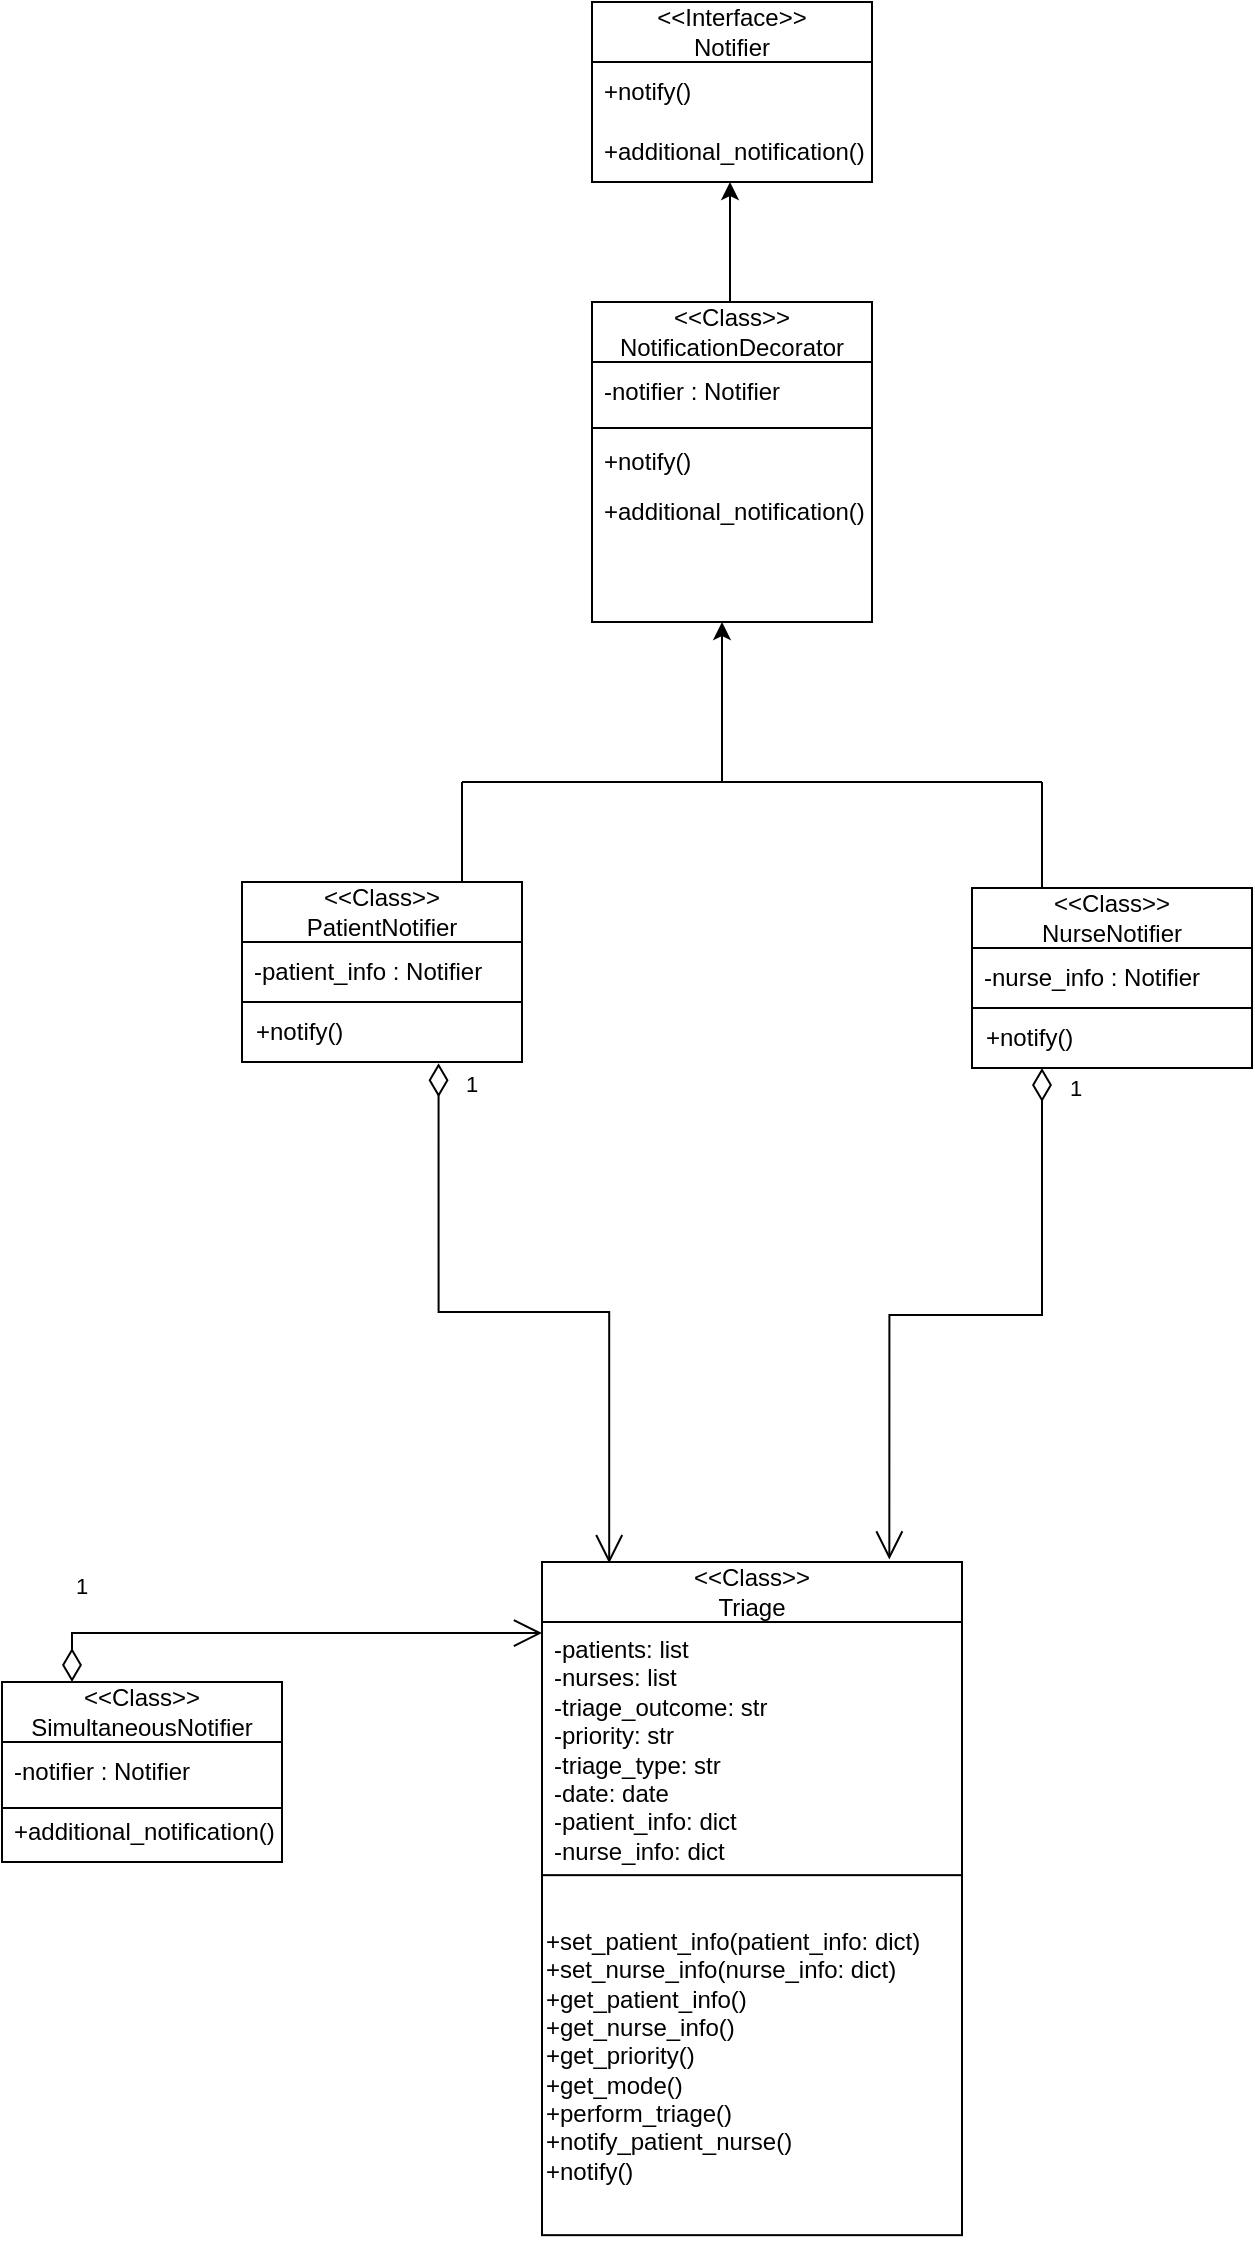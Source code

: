 <mxfile version="24.8.3">
  <diagram name="Page-1" id="J9g2O14Uw9vX5HxH-n-V">
    <mxGraphModel dx="1213" dy="663" grid="1" gridSize="10" guides="1" tooltips="1" connect="1" arrows="1" fold="1" page="1" pageScale="1" pageWidth="850" pageHeight="1100" math="0" shadow="0">
      <root>
        <mxCell id="0" />
        <mxCell id="1" parent="0" />
        <mxCell id="QHcA-1QilDFWebVEuCo4-1" value="&amp;lt;&amp;lt;Interface&amp;gt;&amp;gt;&lt;br&gt;Notifier" style="swimlane;fontStyle=0;childLayout=stackLayout;horizontal=1;startSize=30;horizontalStack=0;resizeParent=1;resizeParentMax=0;resizeLast=0;collapsible=1;marginBottom=0;whiteSpace=wrap;html=1;" vertex="1" parent="1">
          <mxGeometry x="355" y="110" width="140" height="90" as="geometry" />
        </mxCell>
        <mxCell id="QHcA-1QilDFWebVEuCo4-2" value="+notify()" style="text;strokeColor=none;fillColor=none;align=left;verticalAlign=middle;spacingLeft=4;spacingRight=4;overflow=hidden;points=[[0,0.5],[1,0.5]];portConstraint=eastwest;rotatable=0;whiteSpace=wrap;html=1;" vertex="1" parent="QHcA-1QilDFWebVEuCo4-1">
          <mxGeometry y="30" width="140" height="30" as="geometry" />
        </mxCell>
        <mxCell id="QHcA-1QilDFWebVEuCo4-3" value="+additional_notification()" style="text;strokeColor=none;fillColor=none;align=left;verticalAlign=middle;spacingLeft=4;spacingRight=4;overflow=hidden;points=[[0,0.5],[1,0.5]];portConstraint=eastwest;rotatable=0;whiteSpace=wrap;html=1;" vertex="1" parent="QHcA-1QilDFWebVEuCo4-1">
          <mxGeometry y="60" width="140" height="30" as="geometry" />
        </mxCell>
        <mxCell id="QHcA-1QilDFWebVEuCo4-24" value="" style="group" vertex="1" connectable="0" parent="1">
          <mxGeometry x="355" y="260" width="140" height="160" as="geometry" />
        </mxCell>
        <mxCell id="QHcA-1QilDFWebVEuCo4-5" value="&amp;lt;&amp;lt;Class&amp;gt;&amp;gt;&lt;br&gt;NotificationDecorator" style="swimlane;fontStyle=0;childLayout=stackLayout;horizontal=1;startSize=30;horizontalStack=0;resizeParent=1;resizeParentMax=0;resizeLast=0;collapsible=1;marginBottom=0;whiteSpace=wrap;html=1;movable=0;resizable=0;rotatable=0;deletable=0;editable=0;locked=1;connectable=0;" vertex="1" parent="QHcA-1QilDFWebVEuCo4-24">
          <mxGeometry width="140" height="160" as="geometry" />
        </mxCell>
        <mxCell id="QHcA-1QilDFWebVEuCo4-7" value="-notifier : Notifier" style="text;strokeColor=none;fillColor=none;align=left;verticalAlign=middle;spacingLeft=4;spacingRight=4;overflow=hidden;points=[[0,0.5],[1,0.5]];portConstraint=eastwest;rotatable=0;whiteSpace=wrap;html=1;movable=0;resizable=0;deletable=0;editable=0;locked=1;connectable=0;" vertex="1" parent="QHcA-1QilDFWebVEuCo4-5">
          <mxGeometry y="30" width="140" height="30" as="geometry" />
        </mxCell>
        <mxCell id="QHcA-1QilDFWebVEuCo4-8" value="" style="endArrow=none;html=1;rounded=0;exitX=0;exitY=0.5;exitDx=0;exitDy=0;entryX=1;entryY=0.5;entryDx=0;entryDy=0;" edge="1" parent="QHcA-1QilDFWebVEuCo4-24">
          <mxGeometry width="50" height="50" relative="1" as="geometry">
            <mxPoint y="63" as="sourcePoint" />
            <mxPoint x="140" y="63" as="targetPoint" />
          </mxGeometry>
        </mxCell>
        <mxCell id="QHcA-1QilDFWebVEuCo4-10" value="+notify()" style="text;strokeColor=none;fillColor=none;align=left;verticalAlign=middle;spacingLeft=4;spacingRight=4;overflow=hidden;points=[[0,0.5],[1,0.5]];portConstraint=eastwest;rotatable=0;whiteSpace=wrap;html=1;" vertex="1" parent="QHcA-1QilDFWebVEuCo4-24">
          <mxGeometry y="65" width="140" height="30" as="geometry" />
        </mxCell>
        <mxCell id="QHcA-1QilDFWebVEuCo4-11" value="+additional_notification()" style="text;strokeColor=none;fillColor=none;align=left;verticalAlign=middle;spacingLeft=4;spacingRight=4;overflow=hidden;points=[[0,0.5],[1,0.5]];portConstraint=eastwest;rotatable=0;whiteSpace=wrap;html=1;" vertex="1" parent="QHcA-1QilDFWebVEuCo4-24">
          <mxGeometry y="90" width="140" height="30" as="geometry" />
        </mxCell>
        <mxCell id="QHcA-1QilDFWebVEuCo4-43" value="" style="group;movable=1;resizable=1;rotatable=1;deletable=1;editable=1;locked=0;connectable=1;" vertex="1" connectable="0" parent="1">
          <mxGeometry x="330" y="890" width="210" height="350" as="geometry" />
        </mxCell>
        <mxCell id="QHcA-1QilDFWebVEuCo4-44" value="&amp;lt;&amp;lt;Class&amp;gt;&amp;gt;&lt;br&gt;Triage" style="swimlane;fontStyle=0;childLayout=stackLayout;horizontal=1;startSize=30;horizontalStack=0;resizeParent=1;resizeParentMax=0;resizeLast=0;collapsible=1;marginBottom=0;whiteSpace=wrap;html=1;movable=1;resizable=1;rotatable=1;deletable=1;editable=1;locked=0;connectable=1;" vertex="1" parent="QHcA-1QilDFWebVEuCo4-43">
          <mxGeometry width="210" height="158.947" as="geometry" />
        </mxCell>
        <mxCell id="QHcA-1QilDFWebVEuCo4-45" value="-patients: list&amp;nbsp;&lt;br&gt;-nurses: list&amp;nbsp;&lt;br&gt;-triage_outcome: str&amp;nbsp;&lt;br&gt;-priority: str&lt;br&gt;-triage_type: str&lt;br&gt;-date: date&lt;br&gt;-patient_info: dict&lt;br&gt;-nurse_info: dict  " style="text;strokeColor=none;fillColor=none;align=left;verticalAlign=middle;spacingLeft=4;spacingRight=4;overflow=hidden;points=[[0,0.5],[1,0.5]];portConstraint=eastwest;rotatable=1;whiteSpace=wrap;html=1;movable=1;resizable=1;deletable=1;editable=1;locked=0;connectable=1;" vertex="1" parent="QHcA-1QilDFWebVEuCo4-44">
          <mxGeometry y="30" width="210" height="128.947" as="geometry" />
        </mxCell>
        <mxCell id="QHcA-1QilDFWebVEuCo4-51" value="" style="group" vertex="1" connectable="0" parent="QHcA-1QilDFWebVEuCo4-43">
          <mxGeometry x="-3" y="156.579" width="213" height="193.421" as="geometry" />
        </mxCell>
        <mxCell id="QHcA-1QilDFWebVEuCo4-49" value="+set_patient_info(patient_info: dict)&lt;br&gt;+set_nurse_info(nurse_info: dict)&lt;br&gt;+get_patient_info()&lt;br&gt;+get_nurse_info()&lt;br&gt;+get_priority()&lt;br&gt;+get_mode()&lt;br&gt;+perform_triage()&lt;br&gt;+notify_patient_nurse()&lt;div&gt;+notify()&lt;/div&gt;" style="rounded=0;whiteSpace=wrap;html=1;align=left;" vertex="1" parent="QHcA-1QilDFWebVEuCo4-51">
          <mxGeometry x="3" width="210" height="180" as="geometry" />
        </mxCell>
        <mxCell id="QHcA-1QilDFWebVEuCo4-58" value="&amp;lt;&amp;lt;Class&amp;gt;&amp;gt;&lt;div&gt;NurseNotifier&lt;/div&gt;" style="swimlane;fontStyle=0;childLayout=stackLayout;horizontal=1;startSize=30;horizontalStack=0;resizeParent=1;resizeParentMax=0;resizeLast=0;collapsible=1;marginBottom=0;whiteSpace=wrap;html=1;movable=1;resizable=1;rotatable=1;deletable=1;editable=1;locked=0;connectable=1;" vertex="1" parent="1">
          <mxGeometry x="545" y="553" width="140" height="60" as="geometry" />
        </mxCell>
        <mxCell id="QHcA-1QilDFWebVEuCo4-59" value="-nurse_info : Notifier" style="text;strokeColor=none;fillColor=none;align=left;verticalAlign=middle;spacingLeft=4;spacingRight=4;overflow=hidden;points=[[0,0.5],[1,0.5]];portConstraint=eastwest;rotatable=1;whiteSpace=wrap;html=1;movable=1;resizable=1;deletable=1;editable=1;locked=0;connectable=1;" vertex="1" parent="QHcA-1QilDFWebVEuCo4-58">
          <mxGeometry y="30" width="140" height="30" as="geometry" />
        </mxCell>
        <mxCell id="QHcA-1QilDFWebVEuCo4-60" value="&lt;span style=&quot;color: rgba(0, 0, 0, 0); font-family: monospace; font-size: 0px; text-align: start; text-wrap-mode: nowrap;&quot;&gt;+notify&lt;/span&gt;" style="rounded=0;whiteSpace=wrap;html=1;" vertex="1" parent="1">
          <mxGeometry x="545" y="613" width="140" height="30" as="geometry" />
        </mxCell>
        <mxCell id="QHcA-1QilDFWebVEuCo4-61" value="+notify()" style="text;html=1;align=left;verticalAlign=middle;whiteSpace=wrap;rounded=0;" vertex="1" parent="1">
          <mxGeometry x="550" y="613" width="60" height="30" as="geometry" />
        </mxCell>
        <mxCell id="QHcA-1QilDFWebVEuCo4-38" value="&amp;lt;&amp;lt;Class&amp;gt;&amp;gt;&lt;br&gt;SimultaneousNotifier" style="swimlane;fontStyle=0;childLayout=stackLayout;horizontal=1;startSize=30;horizontalStack=0;resizeParent=1;resizeParentMax=0;resizeLast=0;collapsible=1;marginBottom=0;whiteSpace=wrap;html=1;movable=1;resizable=1;rotatable=1;deletable=1;editable=1;locked=0;connectable=1;" vertex="1" parent="1">
          <mxGeometry x="60" y="950" width="140" height="90" as="geometry" />
        </mxCell>
        <mxCell id="QHcA-1QilDFWebVEuCo4-39" value="-notifier : Notifier" style="text;strokeColor=none;fillColor=none;align=left;verticalAlign=middle;spacingLeft=4;spacingRight=4;overflow=hidden;points=[[0,0.5],[1,0.5]];portConstraint=eastwest;rotatable=1;whiteSpace=wrap;html=1;movable=1;resizable=1;deletable=1;editable=1;locked=0;connectable=1;" vertex="1" parent="QHcA-1QilDFWebVEuCo4-38">
          <mxGeometry y="30" width="140" height="30" as="geometry" />
        </mxCell>
        <mxCell id="QHcA-1QilDFWebVEuCo4-42" value="+additional_notification()" style="text;strokeColor=none;fillColor=none;align=left;verticalAlign=middle;spacingLeft=4;spacingRight=4;overflow=hidden;points=[[0,0.5],[1,0.5]];portConstraint=eastwest;rotatable=0;whiteSpace=wrap;html=1;" vertex="1" parent="QHcA-1QilDFWebVEuCo4-38">
          <mxGeometry y="60" width="140" height="30" as="geometry" />
        </mxCell>
        <mxCell id="QHcA-1QilDFWebVEuCo4-40" value="" style="endArrow=none;html=1;rounded=0;exitX=0;exitY=0.5;exitDx=0;exitDy=0;entryX=1;entryY=0.5;entryDx=0;entryDy=0;" edge="1" parent="1">
          <mxGeometry width="50" height="50" relative="1" as="geometry">
            <mxPoint x="60" y="1013" as="sourcePoint" />
            <mxPoint x="200" y="1013" as="targetPoint" />
          </mxGeometry>
        </mxCell>
        <mxCell id="QHcA-1QilDFWebVEuCo4-62" value="1" style="endArrow=open;html=1;endSize=12;startArrow=diamondThin;startSize=14;startFill=0;edgeStyle=orthogonalEdgeStyle;align=left;verticalAlign=bottom;rounded=0;exitX=0.25;exitY=0;exitDx=0;exitDy=0;entryX=0;entryY=0.043;entryDx=0;entryDy=0;entryPerimeter=0;" edge="1" parent="1" source="QHcA-1QilDFWebVEuCo4-38" target="QHcA-1QilDFWebVEuCo4-45">
          <mxGeometry x="-0.811" y="15" relative="1" as="geometry">
            <mxPoint x="90" y="900" as="sourcePoint" />
            <mxPoint x="250" y="900" as="targetPoint" />
            <mxPoint as="offset" />
          </mxGeometry>
        </mxCell>
        <mxCell id="QHcA-1QilDFWebVEuCo4-63" value="" style="endArrow=classic;html=1;rounded=0;" edge="1" parent="1">
          <mxGeometry width="50" height="50" relative="1" as="geometry">
            <mxPoint x="420" y="500" as="sourcePoint" />
            <mxPoint x="420" y="420" as="targetPoint" />
          </mxGeometry>
        </mxCell>
        <mxCell id="QHcA-1QilDFWebVEuCo4-64" value="" style="endArrow=none;html=1;rounded=0;" edge="1" parent="1">
          <mxGeometry width="50" height="50" relative="1" as="geometry">
            <mxPoint x="290" y="500" as="sourcePoint" />
            <mxPoint x="580" y="500" as="targetPoint" />
          </mxGeometry>
        </mxCell>
        <mxCell id="QHcA-1QilDFWebVEuCo4-65" value="" style="endArrow=none;html=1;rounded=0;" edge="1" parent="1">
          <mxGeometry width="50" height="50" relative="1" as="geometry">
            <mxPoint x="290" y="560" as="sourcePoint" />
            <mxPoint x="290" y="500" as="targetPoint" />
          </mxGeometry>
        </mxCell>
        <mxCell id="QHcA-1QilDFWebVEuCo4-26" value="&amp;lt;&amp;lt;Class&amp;gt;&amp;gt;&lt;br&gt;PatientNotifier" style="swimlane;fontStyle=0;childLayout=stackLayout;horizontal=1;startSize=30;horizontalStack=0;resizeParent=1;resizeParentMax=0;resizeLast=0;collapsible=1;marginBottom=0;whiteSpace=wrap;html=1;movable=1;resizable=1;rotatable=1;deletable=1;editable=1;locked=0;connectable=1;" vertex="1" parent="1">
          <mxGeometry x="180" y="550" width="140" height="60" as="geometry" />
        </mxCell>
        <mxCell id="QHcA-1QilDFWebVEuCo4-27" value="-patient_info : Notifier" style="text;strokeColor=none;fillColor=none;align=left;verticalAlign=middle;spacingLeft=4;spacingRight=4;overflow=hidden;points=[[0,0.5],[1,0.5]];portConstraint=eastwest;rotatable=1;whiteSpace=wrap;html=1;movable=1;resizable=1;deletable=1;editable=1;locked=0;connectable=1;" vertex="1" parent="QHcA-1QilDFWebVEuCo4-26">
          <mxGeometry y="30" width="140" height="30" as="geometry" />
        </mxCell>
        <mxCell id="QHcA-1QilDFWebVEuCo4-52" value="&lt;span style=&quot;color: rgba(0, 0, 0, 0); font-family: monospace; font-size: 0px; text-align: start; text-wrap-mode: nowrap;&quot;&gt;+notify&lt;/span&gt;" style="rounded=0;whiteSpace=wrap;html=1;" vertex="1" parent="1">
          <mxGeometry x="180" y="610" width="140" height="30" as="geometry" />
        </mxCell>
        <mxCell id="QHcA-1QilDFWebVEuCo4-54" value="+notify()" style="text;html=1;align=left;verticalAlign=middle;whiteSpace=wrap;rounded=0;" vertex="1" parent="1">
          <mxGeometry x="185" y="610" width="60" height="30" as="geometry" />
        </mxCell>
        <mxCell id="QHcA-1QilDFWebVEuCo4-66" value="" style="endArrow=none;html=1;rounded=0;exitX=0.25;exitY=0;exitDx=0;exitDy=0;" edge="1" parent="1" source="QHcA-1QilDFWebVEuCo4-58">
          <mxGeometry width="50" height="50" relative="1" as="geometry">
            <mxPoint x="580" y="560" as="sourcePoint" />
            <mxPoint x="580" y="500" as="targetPoint" />
          </mxGeometry>
        </mxCell>
        <mxCell id="QHcA-1QilDFWebVEuCo4-67" value="" style="endArrow=classic;html=1;rounded=0;" edge="1" parent="1">
          <mxGeometry width="50" height="50" relative="1" as="geometry">
            <mxPoint x="424" y="260" as="sourcePoint" />
            <mxPoint x="424" y="200" as="targetPoint" />
          </mxGeometry>
        </mxCell>
        <mxCell id="QHcA-1QilDFWebVEuCo4-68" value="1" style="endArrow=open;html=1;endSize=12;startArrow=diamondThin;startSize=14;startFill=0;edgeStyle=orthogonalEdgeStyle;align=left;verticalAlign=bottom;rounded=0;exitX=0.702;exitY=1.022;exitDx=0;exitDy=0;exitPerimeter=0;entryX=0.16;entryY=0.004;entryDx=0;entryDy=0;entryPerimeter=0;" edge="1" parent="1" source="QHcA-1QilDFWebVEuCo4-52" target="QHcA-1QilDFWebVEuCo4-44">
          <mxGeometry x="-0.885" y="12" relative="1" as="geometry">
            <mxPoint x="340" y="730" as="sourcePoint" />
            <mxPoint x="500" y="730" as="targetPoint" />
            <mxPoint as="offset" />
          </mxGeometry>
        </mxCell>
        <mxCell id="QHcA-1QilDFWebVEuCo4-69" value="1" style="endArrow=open;html=1;endSize=12;startArrow=diamondThin;startSize=14;startFill=0;edgeStyle=orthogonalEdgeStyle;align=left;verticalAlign=bottom;rounded=0;exitX=0.5;exitY=1;exitDx=0;exitDy=0;entryX=0.827;entryY=-0.008;entryDx=0;entryDy=0;entryPerimeter=0;" edge="1" parent="1" source="QHcA-1QilDFWebVEuCo4-61" target="QHcA-1QilDFWebVEuCo4-44">
          <mxGeometry x="-0.885" y="12" relative="1" as="geometry">
            <mxPoint x="550" y="700" as="sourcePoint" />
            <mxPoint x="636" y="950" as="targetPoint" />
            <mxPoint as="offset" />
          </mxGeometry>
        </mxCell>
      </root>
    </mxGraphModel>
  </diagram>
</mxfile>
